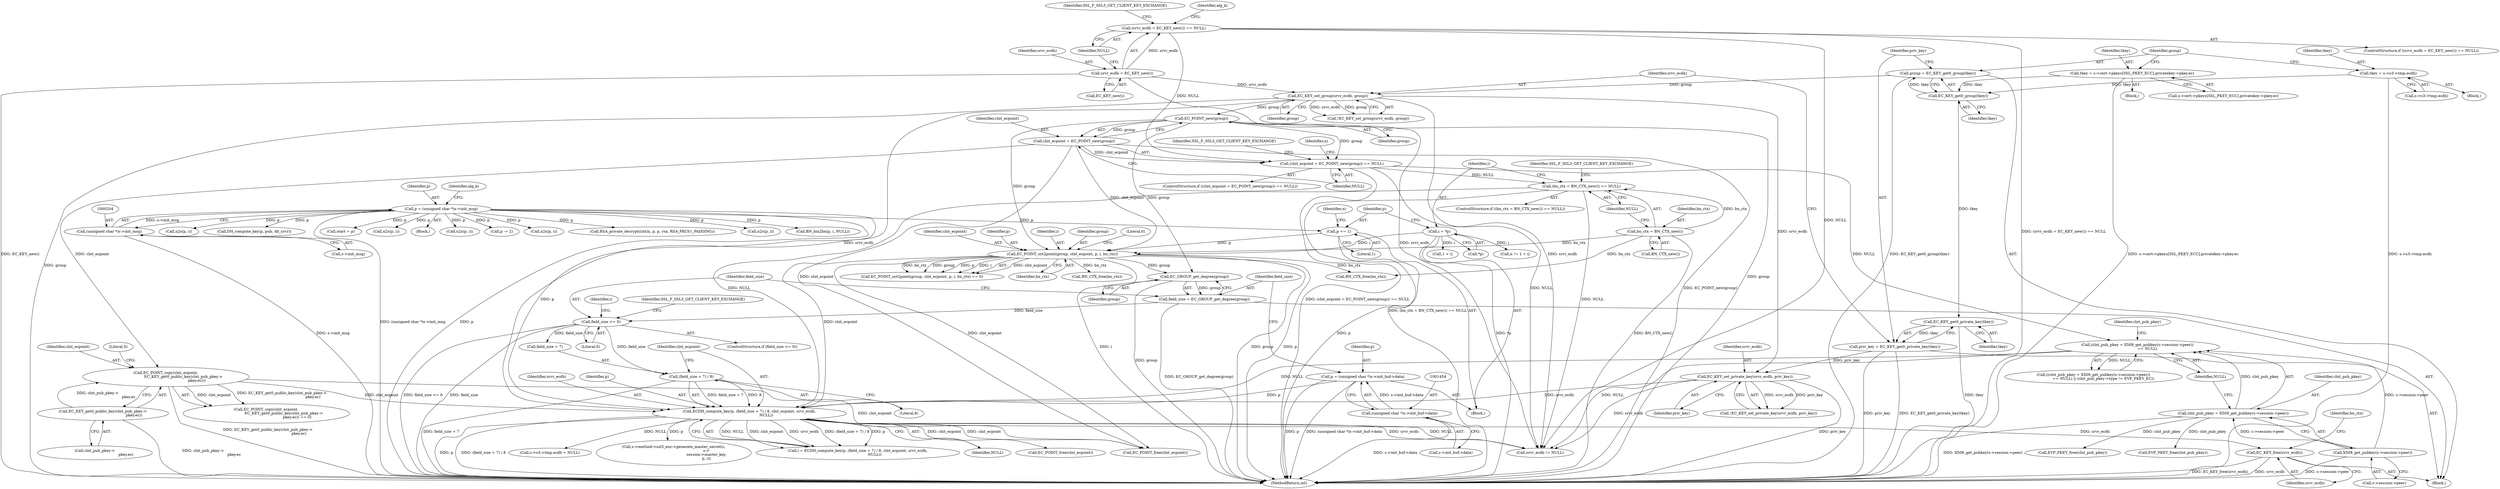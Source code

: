 digraph "0_openssl_3c66a669dfc7b3792f7af0758ea26fe8502ce70c@API" {
"1001498" [label="(Call,EC_KEY_free(srvr_ecdh))"];
"1001475" [label="(Call,ECDH_compute_key(p, (field_size + 7) / 8, clnt_ecpoint, srvr_ecdh,\n                             NULL))"];
"1001451" [label="(Call,p = (unsigned char *)s->init_buf->data)"];
"1001453" [label="(Call,(unsigned char *)s->init_buf->data)"];
"1000201" [label="(Call,p = (unsigned char *)s->init_msg)"];
"1000203" [label="(Call,(unsigned char *)s->init_msg)"];
"1001477" [label="(Call,(field_size + 7) / 8)"];
"1001465" [label="(Call,field_size <= 0)"];
"1001460" [label="(Call,field_size = EC_GROUP_get_degree(group))"];
"1001462" [label="(Call,EC_GROUP_get_degree(group))"];
"1001439" [label="(Call,EC_POINT_oct2point(group, clnt_ecpoint, p, i, bn_ctx))"];
"1001337" [label="(Call,EC_POINT_new(group))"];
"1001321" [label="(Call,EC_KEY_set_group(srvr_ecdh, group))"];
"1001268" [label="(Call,srvr_ecdh = EC_KEY_new())"];
"1001310" [label="(Call,group = EC_KEY_get0_group(tkey))"];
"1001312" [label="(Call,EC_KEY_get0_group(tkey))"];
"1001301" [label="(Call,tkey = s->s3->tmp.ecdh)"];
"1001284" [label="(Call,tkey = s->cert->pkeys[SSL_PKEY_ECC].privatekey->pkey.ec)"];
"1001335" [label="(Call,clnt_ecpoint = EC_POINT_new(group))"];
"1001423" [label="(Call,p += 1)"];
"1001419" [label="(Call,i = *p)"];
"1001410" [label="(Call,bn_ctx = BN_CTX_new())"];
"1001389" [label="(Call,EC_POINT_copy(clnt_ecpoint,\n                              EC_KEY_get0_public_key(clnt_pub_pkey->\n                                                     pkey.ec)))"];
"1001391" [label="(Call,EC_KEY_get0_public_key(clnt_pub_pkey->\n                                                     pkey.ec))"];
"1001325" [label="(Call,EC_KEY_set_private_key(srvr_ecdh, priv_key))"];
"1001314" [label="(Call,priv_key = EC_KEY_get0_private_key(tkey))"];
"1001316" [label="(Call,EC_KEY_get0_private_key(tkey))"];
"1001364" [label="(Call,(clnt_pub_pkey = X509_get_pubkey(s->session->peer))\n                 == NULL)"];
"1001365" [label="(Call,clnt_pub_pkey = X509_get_pubkey(s->session->peer))"];
"1001367" [label="(Call,X509_get_pubkey(s->session->peer))"];
"1001334" [label="(Call,(clnt_ecpoint = EC_POINT_new(group)) == NULL)"];
"1001267" [label="(Call,(srvr_ecdh = EC_KEY_new()) == NULL)"];
"1001409" [label="(Call,(bn_ctx = BN_CTX_new()) == NULL)"];
"1002148" [label="(Call,srvr_ecdh != NULL)"];
"1001494" [label="(Call,EVP_PKEY_free(clnt_pub_pkey))"];
"1002056" [label="(Call,start = p)"];
"1001412" [label="(Call,BN_CTX_new())"];
"1001566" [label="(Call,n2s(p, i))"];
"1001483" [label="(Identifier,srvr_ecdh)"];
"1001392" [label="(Call,clnt_pub_pkey->\n                                                     pkey.ec)"];
"1001333" [label="(ControlStructure,if ((clnt_ecpoint = EC_POINT_new(group)) == NULL))"];
"1001429" [label="(Call,1 + i)"];
"1001442" [label="(Identifier,p)"];
"1001268" [label="(Call,srvr_ecdh = EC_KEY_new())"];
"1001419" [label="(Call,i = *p)"];
"1001286" [label="(Call,s->cert->pkeys[SSL_PKEY_ECC].privatekey->pkey.ec)"];
"1001283" [label="(Block,)"];
"1001475" [label="(Call,ECDH_compute_key(p, (field_size + 7) / 8, clnt_ecpoint, srvr_ecdh,\n                             NULL))"];
"1001460" [label="(Call,field_size = EC_GROUP_get_degree(group))"];
"1001443" [label="(Identifier,i)"];
"1001390" [label="(Identifier,clnt_ecpoint)"];
"1001312" [label="(Call,EC_KEY_get0_group(tkey))"];
"1001413" [label="(Identifier,NULL)"];
"1001408" [label="(ControlStructure,if ((bn_ctx = BN_CTX_new()) == NULL))"];
"1001366" [label="(Identifier,clnt_pub_pkey)"];
"1001313" [label="(Identifier,tkey)"];
"1001310" [label="(Call,group = EC_KEY_get0_group(tkey))"];
"1001368" [label="(Call,s->session->peer)"];
"1001365" [label="(Call,clnt_pub_pkey = X509_get_pubkey(s->session->peer))"];
"1001496" [label="(Call,EC_POINT_free(clnt_ecpoint))"];
"1001500" [label="(Call,BN_CTX_free(bn_ctx))"];
"1001322" [label="(Identifier,srvr_ecdh)"];
"1001364" [label="(Call,(clnt_pub_pkey = X509_get_pubkey(s->session->peer))\n                 == NULL)"];
"1001421" [label="(Call,*p)"];
"1001453" [label="(Call,(unsigned char *)s->init_buf->data)"];
"1001478" [label="(Call,field_size + 7)"];
"1001334" [label="(Call,(clnt_ecpoint = EC_POINT_new(group)) == NULL)"];
"1001439" [label="(Call,EC_POINT_oct2point(group, clnt_ecpoint, p, i, bn_ctx))"];
"1001300" [label="(Block,)"];
"1001274" [label="(Identifier,SSL_F_SSL3_GET_CLIENT_KEY_EXCHANGE)"];
"1002145" [label="(Call,EC_POINT_free(clnt_ecpoint))"];
"1001510" [label="(Call,s->s3->tmp.ecdh = NULL)"];
"1001476" [label="(Identifier,p)"];
"1001440" [label="(Identifier,group)"];
"1001411" [label="(Identifier,bn_ctx)"];
"1001477" [label="(Call,(field_size + 7) / 8)"];
"1001285" [label="(Identifier,tkey)"];
"1001425" [label="(Literal,1)"];
"1001482" [label="(Identifier,clnt_ecpoint)"];
"1001335" [label="(Call,clnt_ecpoint = EC_POINT_new(group))"];
"1000205" [label="(Call,s->init_msg)"];
"1001389" [label="(Call,EC_POINT_copy(clnt_ecpoint,\n                              EC_KEY_get0_public_key(clnt_pub_pkey->\n                                                     pkey.ec)))"];
"1001455" [label="(Call,s->init_buf->data)"];
"1001467" [label="(Literal,0)"];
"1000203" [label="(Call,(unsigned char *)s->init_msg)"];
"1001325" [label="(Call,EC_KEY_set_private_key(srvr_ecdh, priv_key))"];
"1001428" [label="(Identifier,n)"];
"1001463" [label="(Identifier,group)"];
"1001337" [label="(Call,EC_POINT_new(group))"];
"1001474" [label="(Identifier,i)"];
"1001410" [label="(Call,bn_ctx = BN_CTX_new())"];
"1001363" [label="(Call,((clnt_pub_pkey = X509_get_pubkey(s->session->peer))\n                 == NULL) || (clnt_pub_pkey->type != EVP_PKEY_EC))"];
"1001373" [label="(Identifier,NULL)"];
"1001311" [label="(Identifier,group)"];
"1000202" [label="(Identifier,p)"];
"1000143" [label="(Block,)"];
"1001367" [label="(Call,X509_get_pubkey(s->session->peer))"];
"1001525" [label="(Call,s->method->ssl3_enc->generate_master_secret(s,\n                                                        s->\n                                                        session->master_key,\n                                                        p, i))"];
"1001420" [label="(Identifier,i)"];
"1001317" [label="(Identifier,tkey)"];
"1001427" [label="(Call,n != 1 + i)"];
"1001303" [label="(Call,s->s3->tmp.ecdh)"];
"1000532" [label="(Call,n2s(p, i))"];
"1001284" [label="(Call,tkey = s->cert->pkeys[SSL_PKEY_ECC].privatekey->pkey.ec)"];
"1001445" [label="(Literal,0)"];
"1002153" [label="(Call,BN_CTX_free(bn_ctx))"];
"1001452" [label="(Identifier,p)"];
"1001501" [label="(Identifier,bn_ctx)"];
"1001416" [label="(Identifier,SSL_F_SSL3_GET_CLIENT_KEY_EXCHANGE)"];
"1001423" [label="(Call,p += 1)"];
"1001301" [label="(Call,tkey = s->s3->tmp.ecdh)"];
"1001279" [label="(Identifier,alg_k)"];
"1000575" [label="(Call,p -= 2)"];
"1000847" [label="(Call,n2s(p, i))"];
"1001441" [label="(Identifier,clnt_ecpoint)"];
"1001466" [label="(Identifier,field_size)"];
"1002143" [label="(Call,EVP_PKEY_free(clnt_pub_pkey))"];
"1000385" [label="(Call,RSA_private_decrypt((int)n, p, p, rsa, RSA_PKCS1_PADDING))"];
"1001388" [label="(Call,EC_POINT_copy(clnt_ecpoint,\n                              EC_KEY_get0_public_key(clnt_pub_pkey->\n                                                     pkey.ec)) == 0)"];
"1001347" [label="(Identifier,n)"];
"1001324" [label="(Call,!EC_KEY_set_private_key(srvr_ecdh, priv_key))"];
"1002163" [label="(MethodReturn,int)"];
"1001316" [label="(Call,EC_KEY_get0_private_key(tkey))"];
"1000330" [label="(Call,n2s(p, i))"];
"1001473" [label="(Call,i = ECDH_compute_key(p, (field_size + 7) / 8, clnt_ecpoint, srvr_ecdh,\n                             NULL))"];
"1001462" [label="(Call,EC_GROUP_get_degree(group))"];
"1001438" [label="(Call,EC_POINT_oct2point(group, clnt_ecpoint, p, i, bn_ctx) == 0)"];
"1001465" [label="(Call,field_size <= 0)"];
"1000201" [label="(Call,p = (unsigned char *)s->init_msg)"];
"1000725" [label="(Call,BN_bin2bn(p, i, NULL))"];
"1001336" [label="(Identifier,clnt_ecpoint)"];
"1001327" [label="(Identifier,priv_key)"];
"1001321" [label="(Call,EC_KEY_set_group(srvr_ecdh, group))"];
"1001802" [label="(Call,n2s(p, i))"];
"1001481" [label="(Literal,8)"];
"1001397" [label="(Literal,0)"];
"1001470" [label="(Identifier,SSL_F_SSL3_GET_CLIENT_KEY_EXCHANGE)"];
"1001270" [label="(Call,EC_KEY_new())"];
"1001269" [label="(Identifier,srvr_ecdh)"];
"1001339" [label="(Identifier,NULL)"];
"1001326" [label="(Identifier,srvr_ecdh)"];
"1001323" [label="(Identifier,group)"];
"1001338" [label="(Identifier,group)"];
"1001302" [label="(Identifier,tkey)"];
"1001407" [label="(Block,)"];
"1001254" [label="(Block,)"];
"1001314" [label="(Call,priv_key = EC_KEY_get0_private_key(tkey))"];
"1000209" [label="(Identifier,alg_k)"];
"1001498" [label="(Call,EC_KEY_free(srvr_ecdh))"];
"1001271" [label="(Identifier,NULL)"];
"1001451" [label="(Call,p = (unsigned char *)s->init_buf->data)"];
"1001484" [label="(Identifier,NULL)"];
"1001444" [label="(Identifier,bn_ctx)"];
"1001391" [label="(Call,EC_KEY_get0_public_key(clnt_pub_pkey->\n                                                     pkey.ec))"];
"1001376" [label="(Identifier,clnt_pub_pkey)"];
"1001342" [label="(Identifier,SSL_F_SSL3_GET_CLIENT_KEY_EXCHANGE)"];
"1001315" [label="(Identifier,priv_key)"];
"1001409" [label="(Call,(bn_ctx = BN_CTX_new()) == NULL)"];
"1001464" [label="(ControlStructure,if (field_size <= 0))"];
"1001320" [label="(Call,!EC_KEY_set_group(srvr_ecdh, group))"];
"1001499" [label="(Identifier,srvr_ecdh)"];
"1001424" [label="(Identifier,p)"];
"1000740" [label="(Call,DH_compute_key(p, pub, dh_srvr))"];
"1001267" [label="(Call,(srvr_ecdh = EC_KEY_new()) == NULL)"];
"1001461" [label="(Identifier,field_size)"];
"1001266" [label="(ControlStructure,if ((srvr_ecdh = EC_KEY_new()) == NULL))"];
"1001498" -> "1001254"  [label="AST: "];
"1001498" -> "1001499"  [label="CFG: "];
"1001499" -> "1001498"  [label="AST: "];
"1001501" -> "1001498"  [label="CFG: "];
"1001498" -> "1002163"  [label="DDG: srvr_ecdh"];
"1001498" -> "1002163"  [label="DDG: EC_KEY_free(srvr_ecdh)"];
"1001475" -> "1001498"  [label="DDG: srvr_ecdh"];
"1001475" -> "1001473"  [label="AST: "];
"1001475" -> "1001484"  [label="CFG: "];
"1001476" -> "1001475"  [label="AST: "];
"1001477" -> "1001475"  [label="AST: "];
"1001482" -> "1001475"  [label="AST: "];
"1001483" -> "1001475"  [label="AST: "];
"1001484" -> "1001475"  [label="AST: "];
"1001473" -> "1001475"  [label="CFG: "];
"1001475" -> "1002163"  [label="DDG: p"];
"1001475" -> "1002163"  [label="DDG: (field_size + 7) / 8"];
"1001475" -> "1001473"  [label="DDG: NULL"];
"1001475" -> "1001473"  [label="DDG: clnt_ecpoint"];
"1001475" -> "1001473"  [label="DDG: srvr_ecdh"];
"1001475" -> "1001473"  [label="DDG: (field_size + 7) / 8"];
"1001475" -> "1001473"  [label="DDG: p"];
"1001451" -> "1001475"  [label="DDG: p"];
"1000201" -> "1001475"  [label="DDG: p"];
"1001477" -> "1001475"  [label="DDG: field_size + 7"];
"1001477" -> "1001475"  [label="DDG: 8"];
"1001389" -> "1001475"  [label="DDG: clnt_ecpoint"];
"1001439" -> "1001475"  [label="DDG: clnt_ecpoint"];
"1001325" -> "1001475"  [label="DDG: srvr_ecdh"];
"1001321" -> "1001475"  [label="DDG: srvr_ecdh"];
"1001364" -> "1001475"  [label="DDG: NULL"];
"1001409" -> "1001475"  [label="DDG: NULL"];
"1001475" -> "1001496"  [label="DDG: clnt_ecpoint"];
"1001475" -> "1001510"  [label="DDG: NULL"];
"1001475" -> "1001525"  [label="DDG: p"];
"1001475" -> "1002145"  [label="DDG: clnt_ecpoint"];
"1001475" -> "1002148"  [label="DDG: srvr_ecdh"];
"1001475" -> "1002148"  [label="DDG: NULL"];
"1001451" -> "1001407"  [label="AST: "];
"1001451" -> "1001453"  [label="CFG: "];
"1001452" -> "1001451"  [label="AST: "];
"1001453" -> "1001451"  [label="AST: "];
"1001461" -> "1001451"  [label="CFG: "];
"1001451" -> "1002163"  [label="DDG: p"];
"1001451" -> "1002163"  [label="DDG: (unsigned char *)s->init_buf->data"];
"1001453" -> "1001451"  [label="DDG: s->init_buf->data"];
"1001453" -> "1001455"  [label="CFG: "];
"1001454" -> "1001453"  [label="AST: "];
"1001455" -> "1001453"  [label="AST: "];
"1001453" -> "1002163"  [label="DDG: s->init_buf->data"];
"1000201" -> "1000143"  [label="AST: "];
"1000201" -> "1000203"  [label="CFG: "];
"1000202" -> "1000201"  [label="AST: "];
"1000203" -> "1000201"  [label="AST: "];
"1000209" -> "1000201"  [label="CFG: "];
"1000201" -> "1002163"  [label="DDG: (unsigned char *)s->init_msg"];
"1000201" -> "1002163"  [label="DDG: p"];
"1000203" -> "1000201"  [label="DDG: s->init_msg"];
"1000201" -> "1000330"  [label="DDG: p"];
"1000201" -> "1000385"  [label="DDG: p"];
"1000201" -> "1000532"  [label="DDG: p"];
"1000201" -> "1000575"  [label="DDG: p"];
"1000201" -> "1000725"  [label="DDG: p"];
"1000201" -> "1000740"  [label="DDG: p"];
"1000201" -> "1000847"  [label="DDG: p"];
"1000201" -> "1001423"  [label="DDG: p"];
"1000201" -> "1001566"  [label="DDG: p"];
"1000201" -> "1001802"  [label="DDG: p"];
"1000201" -> "1002056"  [label="DDG: p"];
"1000203" -> "1000205"  [label="CFG: "];
"1000204" -> "1000203"  [label="AST: "];
"1000205" -> "1000203"  [label="AST: "];
"1000203" -> "1002163"  [label="DDG: s->init_msg"];
"1001477" -> "1001481"  [label="CFG: "];
"1001478" -> "1001477"  [label="AST: "];
"1001481" -> "1001477"  [label="AST: "];
"1001482" -> "1001477"  [label="CFG: "];
"1001477" -> "1002163"  [label="DDG: field_size + 7"];
"1001465" -> "1001477"  [label="DDG: field_size"];
"1001465" -> "1001464"  [label="AST: "];
"1001465" -> "1001467"  [label="CFG: "];
"1001466" -> "1001465"  [label="AST: "];
"1001467" -> "1001465"  [label="AST: "];
"1001470" -> "1001465"  [label="CFG: "];
"1001474" -> "1001465"  [label="CFG: "];
"1001465" -> "1002163"  [label="DDG: field_size"];
"1001465" -> "1002163"  [label="DDG: field_size <= 0"];
"1001460" -> "1001465"  [label="DDG: field_size"];
"1001465" -> "1001478"  [label="DDG: field_size"];
"1001460" -> "1001254"  [label="AST: "];
"1001460" -> "1001462"  [label="CFG: "];
"1001461" -> "1001460"  [label="AST: "];
"1001462" -> "1001460"  [label="AST: "];
"1001466" -> "1001460"  [label="CFG: "];
"1001460" -> "1002163"  [label="DDG: EC_GROUP_get_degree(group)"];
"1001462" -> "1001460"  [label="DDG: group"];
"1001462" -> "1001463"  [label="CFG: "];
"1001463" -> "1001462"  [label="AST: "];
"1001462" -> "1002163"  [label="DDG: group"];
"1001439" -> "1001462"  [label="DDG: group"];
"1001337" -> "1001462"  [label="DDG: group"];
"1001439" -> "1001438"  [label="AST: "];
"1001439" -> "1001444"  [label="CFG: "];
"1001440" -> "1001439"  [label="AST: "];
"1001441" -> "1001439"  [label="AST: "];
"1001442" -> "1001439"  [label="AST: "];
"1001443" -> "1001439"  [label="AST: "];
"1001444" -> "1001439"  [label="AST: "];
"1001445" -> "1001439"  [label="CFG: "];
"1001439" -> "1002163"  [label="DDG: group"];
"1001439" -> "1002163"  [label="DDG: p"];
"1001439" -> "1002163"  [label="DDG: i"];
"1001439" -> "1001438"  [label="DDG: clnt_ecpoint"];
"1001439" -> "1001438"  [label="DDG: bn_ctx"];
"1001439" -> "1001438"  [label="DDG: group"];
"1001439" -> "1001438"  [label="DDG: p"];
"1001439" -> "1001438"  [label="DDG: i"];
"1001337" -> "1001439"  [label="DDG: group"];
"1001335" -> "1001439"  [label="DDG: clnt_ecpoint"];
"1001423" -> "1001439"  [label="DDG: p"];
"1001419" -> "1001439"  [label="DDG: i"];
"1001410" -> "1001439"  [label="DDG: bn_ctx"];
"1001439" -> "1001500"  [label="DDG: bn_ctx"];
"1001439" -> "1002145"  [label="DDG: clnt_ecpoint"];
"1001439" -> "1002153"  [label="DDG: bn_ctx"];
"1001337" -> "1001335"  [label="AST: "];
"1001337" -> "1001338"  [label="CFG: "];
"1001338" -> "1001337"  [label="AST: "];
"1001335" -> "1001337"  [label="CFG: "];
"1001337" -> "1002163"  [label="DDG: group"];
"1001337" -> "1001334"  [label="DDG: group"];
"1001337" -> "1001335"  [label="DDG: group"];
"1001321" -> "1001337"  [label="DDG: group"];
"1001321" -> "1001320"  [label="AST: "];
"1001321" -> "1001323"  [label="CFG: "];
"1001322" -> "1001321"  [label="AST: "];
"1001323" -> "1001321"  [label="AST: "];
"1001320" -> "1001321"  [label="CFG: "];
"1001321" -> "1002163"  [label="DDG: group"];
"1001321" -> "1001320"  [label="DDG: srvr_ecdh"];
"1001321" -> "1001320"  [label="DDG: group"];
"1001268" -> "1001321"  [label="DDG: srvr_ecdh"];
"1001310" -> "1001321"  [label="DDG: group"];
"1001321" -> "1001325"  [label="DDG: srvr_ecdh"];
"1001321" -> "1002148"  [label="DDG: srvr_ecdh"];
"1001268" -> "1001267"  [label="AST: "];
"1001268" -> "1001270"  [label="CFG: "];
"1001269" -> "1001268"  [label="AST: "];
"1001270" -> "1001268"  [label="AST: "];
"1001271" -> "1001268"  [label="CFG: "];
"1001268" -> "1002163"  [label="DDG: EC_KEY_new()"];
"1001268" -> "1001267"  [label="DDG: srvr_ecdh"];
"1001268" -> "1002148"  [label="DDG: srvr_ecdh"];
"1001310" -> "1001254"  [label="AST: "];
"1001310" -> "1001312"  [label="CFG: "];
"1001311" -> "1001310"  [label="AST: "];
"1001312" -> "1001310"  [label="AST: "];
"1001315" -> "1001310"  [label="CFG: "];
"1001310" -> "1002163"  [label="DDG: EC_KEY_get0_group(tkey)"];
"1001312" -> "1001310"  [label="DDG: tkey"];
"1001312" -> "1001313"  [label="CFG: "];
"1001313" -> "1001312"  [label="AST: "];
"1001301" -> "1001312"  [label="DDG: tkey"];
"1001284" -> "1001312"  [label="DDG: tkey"];
"1001312" -> "1001316"  [label="DDG: tkey"];
"1001301" -> "1001300"  [label="AST: "];
"1001301" -> "1001303"  [label="CFG: "];
"1001302" -> "1001301"  [label="AST: "];
"1001303" -> "1001301"  [label="AST: "];
"1001311" -> "1001301"  [label="CFG: "];
"1001301" -> "1002163"  [label="DDG: s->s3->tmp.ecdh"];
"1001284" -> "1001283"  [label="AST: "];
"1001284" -> "1001286"  [label="CFG: "];
"1001285" -> "1001284"  [label="AST: "];
"1001286" -> "1001284"  [label="AST: "];
"1001311" -> "1001284"  [label="CFG: "];
"1001284" -> "1002163"  [label="DDG: s->cert->pkeys[SSL_PKEY_ECC].privatekey->pkey.ec"];
"1001335" -> "1001334"  [label="AST: "];
"1001336" -> "1001335"  [label="AST: "];
"1001339" -> "1001335"  [label="CFG: "];
"1001335" -> "1002163"  [label="DDG: EC_POINT_new(group)"];
"1001335" -> "1001334"  [label="DDG: clnt_ecpoint"];
"1001335" -> "1001389"  [label="DDG: clnt_ecpoint"];
"1001335" -> "1002145"  [label="DDG: clnt_ecpoint"];
"1001423" -> "1001407"  [label="AST: "];
"1001423" -> "1001425"  [label="CFG: "];
"1001424" -> "1001423"  [label="AST: "];
"1001425" -> "1001423"  [label="AST: "];
"1001428" -> "1001423"  [label="CFG: "];
"1001423" -> "1002163"  [label="DDG: p"];
"1001419" -> "1001407"  [label="AST: "];
"1001419" -> "1001421"  [label="CFG: "];
"1001420" -> "1001419"  [label="AST: "];
"1001421" -> "1001419"  [label="AST: "];
"1001424" -> "1001419"  [label="CFG: "];
"1001419" -> "1002163"  [label="DDG: *p"];
"1001419" -> "1001427"  [label="DDG: i"];
"1001419" -> "1001429"  [label="DDG: i"];
"1001410" -> "1001409"  [label="AST: "];
"1001410" -> "1001412"  [label="CFG: "];
"1001411" -> "1001410"  [label="AST: "];
"1001412" -> "1001410"  [label="AST: "];
"1001413" -> "1001410"  [label="CFG: "];
"1001410" -> "1002163"  [label="DDG: BN_CTX_new()"];
"1001410" -> "1001409"  [label="DDG: bn_ctx"];
"1001410" -> "1002153"  [label="DDG: bn_ctx"];
"1001389" -> "1001388"  [label="AST: "];
"1001389" -> "1001391"  [label="CFG: "];
"1001390" -> "1001389"  [label="AST: "];
"1001391" -> "1001389"  [label="AST: "];
"1001397" -> "1001389"  [label="CFG: "];
"1001389" -> "1002163"  [label="DDG: EC_KEY_get0_public_key(clnt_pub_pkey->\n                                                     pkey.ec)"];
"1001389" -> "1001388"  [label="DDG: clnt_ecpoint"];
"1001389" -> "1001388"  [label="DDG: EC_KEY_get0_public_key(clnt_pub_pkey->\n                                                     pkey.ec)"];
"1001391" -> "1001389"  [label="DDG: clnt_pub_pkey->\n                                                     pkey.ec"];
"1001389" -> "1002145"  [label="DDG: clnt_ecpoint"];
"1001391" -> "1001392"  [label="CFG: "];
"1001392" -> "1001391"  [label="AST: "];
"1001391" -> "1002163"  [label="DDG: clnt_pub_pkey->\n                                                     pkey.ec"];
"1001325" -> "1001324"  [label="AST: "];
"1001325" -> "1001327"  [label="CFG: "];
"1001326" -> "1001325"  [label="AST: "];
"1001327" -> "1001325"  [label="AST: "];
"1001324" -> "1001325"  [label="CFG: "];
"1001325" -> "1002163"  [label="DDG: priv_key"];
"1001325" -> "1001324"  [label="DDG: srvr_ecdh"];
"1001325" -> "1001324"  [label="DDG: priv_key"];
"1001314" -> "1001325"  [label="DDG: priv_key"];
"1001325" -> "1002148"  [label="DDG: srvr_ecdh"];
"1001314" -> "1001254"  [label="AST: "];
"1001314" -> "1001316"  [label="CFG: "];
"1001315" -> "1001314"  [label="AST: "];
"1001316" -> "1001314"  [label="AST: "];
"1001322" -> "1001314"  [label="CFG: "];
"1001314" -> "1002163"  [label="DDG: EC_KEY_get0_private_key(tkey)"];
"1001314" -> "1002163"  [label="DDG: priv_key"];
"1001316" -> "1001314"  [label="DDG: tkey"];
"1001316" -> "1001317"  [label="CFG: "];
"1001317" -> "1001316"  [label="AST: "];
"1001316" -> "1002163"  [label="DDG: tkey"];
"1001364" -> "1001363"  [label="AST: "];
"1001364" -> "1001373"  [label="CFG: "];
"1001365" -> "1001364"  [label="AST: "];
"1001373" -> "1001364"  [label="AST: "];
"1001376" -> "1001364"  [label="CFG: "];
"1001363" -> "1001364"  [label="CFG: "];
"1001364" -> "1001363"  [label="DDG: NULL"];
"1001365" -> "1001364"  [label="DDG: clnt_pub_pkey"];
"1001367" -> "1001364"  [label="DDG: s->session->peer"];
"1001334" -> "1001364"  [label="DDG: NULL"];
"1001364" -> "1002148"  [label="DDG: NULL"];
"1001365" -> "1001367"  [label="CFG: "];
"1001366" -> "1001365"  [label="AST: "];
"1001367" -> "1001365"  [label="AST: "];
"1001373" -> "1001365"  [label="CFG: "];
"1001365" -> "1002163"  [label="DDG: X509_get_pubkey(s->session->peer)"];
"1001367" -> "1001365"  [label="DDG: s->session->peer"];
"1001365" -> "1001494"  [label="DDG: clnt_pub_pkey"];
"1001365" -> "1002143"  [label="DDG: clnt_pub_pkey"];
"1001367" -> "1001368"  [label="CFG: "];
"1001368" -> "1001367"  [label="AST: "];
"1001367" -> "1002163"  [label="DDG: s->session->peer"];
"1001334" -> "1001333"  [label="AST: "];
"1001334" -> "1001339"  [label="CFG: "];
"1001339" -> "1001334"  [label="AST: "];
"1001342" -> "1001334"  [label="CFG: "];
"1001347" -> "1001334"  [label="CFG: "];
"1001334" -> "1002163"  [label="DDG: (clnt_ecpoint = EC_POINT_new(group)) == NULL"];
"1001267" -> "1001334"  [label="DDG: NULL"];
"1001334" -> "1001409"  [label="DDG: NULL"];
"1001334" -> "1002148"  [label="DDG: NULL"];
"1001267" -> "1001266"  [label="AST: "];
"1001267" -> "1001271"  [label="CFG: "];
"1001271" -> "1001267"  [label="AST: "];
"1001274" -> "1001267"  [label="CFG: "];
"1001279" -> "1001267"  [label="CFG: "];
"1001267" -> "1002163"  [label="DDG: (srvr_ecdh = EC_KEY_new()) == NULL"];
"1001267" -> "1002148"  [label="DDG: NULL"];
"1001409" -> "1001408"  [label="AST: "];
"1001409" -> "1001413"  [label="CFG: "];
"1001413" -> "1001409"  [label="AST: "];
"1001416" -> "1001409"  [label="CFG: "];
"1001420" -> "1001409"  [label="CFG: "];
"1001409" -> "1002163"  [label="DDG: (bn_ctx = BN_CTX_new()) == NULL"];
"1001409" -> "1002148"  [label="DDG: NULL"];
}
